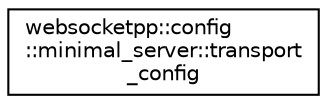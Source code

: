digraph "Graphical Class Hierarchy"
{
  edge [fontname="Helvetica",fontsize="10",labelfontname="Helvetica",labelfontsize="10"];
  node [fontname="Helvetica",fontsize="10",shape=record];
  rankdir="LR";
  Node0 [label="websocketpp::config\l::minimal_server::transport\l_config",height=0.2,width=0.4,color="black", fillcolor="white", style="filled",URL="$structwebsocketpp_1_1config_1_1minimal__server_1_1transport__config.html"];
}
